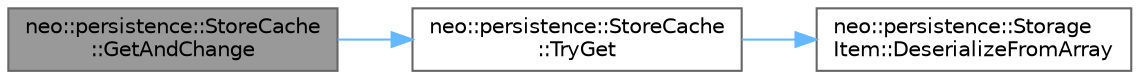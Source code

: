 digraph "neo::persistence::StoreCache::GetAndChange"
{
 // LATEX_PDF_SIZE
  bgcolor="transparent";
  edge [fontname=Helvetica,fontsize=10,labelfontname=Helvetica,labelfontsize=10];
  node [fontname=Helvetica,fontsize=10,shape=box,height=0.2,width=0.4];
  rankdir="LR";
  Node1 [id="Node000001",label="neo::persistence::StoreCache\l::GetAndChange",height=0.2,width=0.4,color="gray40", fillcolor="grey60", style="filled", fontcolor="black",tooltip="Gets a storage item from the cache and marks it as changed. If the item doesn't exist,..."];
  Node1 -> Node2 [id="edge1_Node000001_Node000002",color="steelblue1",style="solid",tooltip=" "];
  Node2 [id="Node000002",label="neo::persistence::StoreCache\l::TryGet",height=0.2,width=0.4,color="grey40", fillcolor="white", style="filled",URL="$classneo_1_1persistence_1_1_store_cache.html#abfbf82eb882049a5024a18686e403465",tooltip="Tries to get a storage item from the cache."];
  Node2 -> Node3 [id="edge2_Node000002_Node000003",color="steelblue1",style="solid",tooltip=" "];
  Node3 [id="Node000003",label="neo::persistence::Storage\lItem::DeserializeFromArray",height=0.2,width=0.4,color="grey40", fillcolor="white", style="filled",URL="$classneo_1_1persistence_1_1_storage_item.html#a1a5926ee88f478760e25e2d7a22338e5",tooltip="Deserializes from a byte array."];
}
